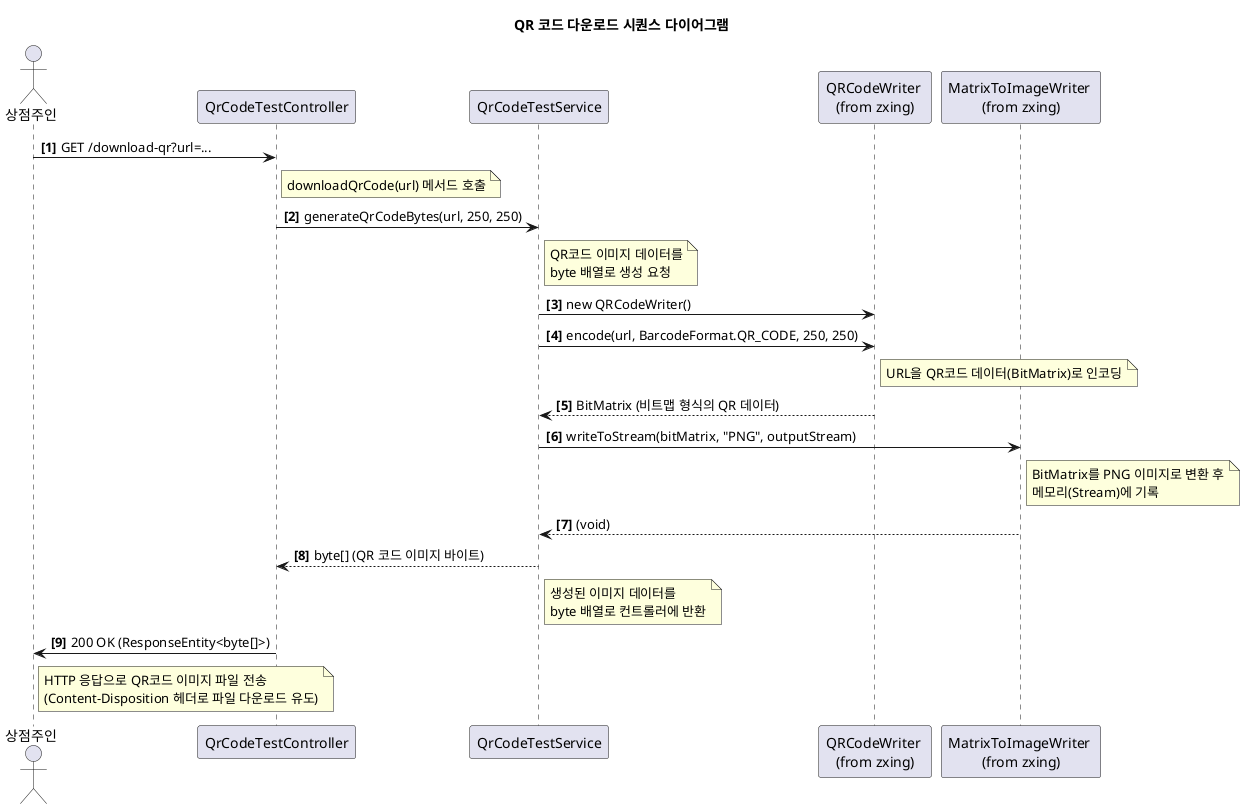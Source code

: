 @startuml
'https://plantuml.com/sequence-diagram

title QR 코드 다운로드 시퀀스 다이어그램

autonumber "<b>[0]"

actor 상점주인 as User

participant "QrCodeTestController" as Controller
participant "QrCodeTestService" as Service
participant "QRCodeWriter \n(from zxing)" as Writer
participant "MatrixToImageWriter \n(from zxing)" as ImageWriter

User -> Controller: GET /download-qr?url=...
note right of Controller: downloadQrCode(url) 메서드 호출

Controller -> Service: generateQrCodeBytes(url, 250, 250)
note right of Service: QR코드 이미지 데이터를\nbyte 배열로 생성 요청

Service -> Writer: new QRCodeWriter()
Service -> Writer: encode(url, BarcodeFormat.QR_CODE, 250, 250)
note right of Writer: URL을 QR코드 데이터(BitMatrix)로 인코딩
Writer --> Service: BitMatrix (비트맵 형식의 QR 데이터)

Service -> ImageWriter: writeToStream(bitMatrix, "PNG", outputStream)
note right of ImageWriter: BitMatrix를 PNG 이미지로 변환 후\n메모리(Stream)에 기록
ImageWriter --> Service: (void)

Service --> Controller: byte[] (QR 코드 이미지 바이트)
note right of Service: 생성된 이미지 데이터를\nbyte 배열로 컨트롤러에 반환

Controller -> User: 200 OK (ResponseEntity<byte[]>)
note right of User: HTTP 응답으로 QR코드 이미지 파일 전송\n(Content-Disposition 헤더로 파일 다운로드 유도)

@enduml